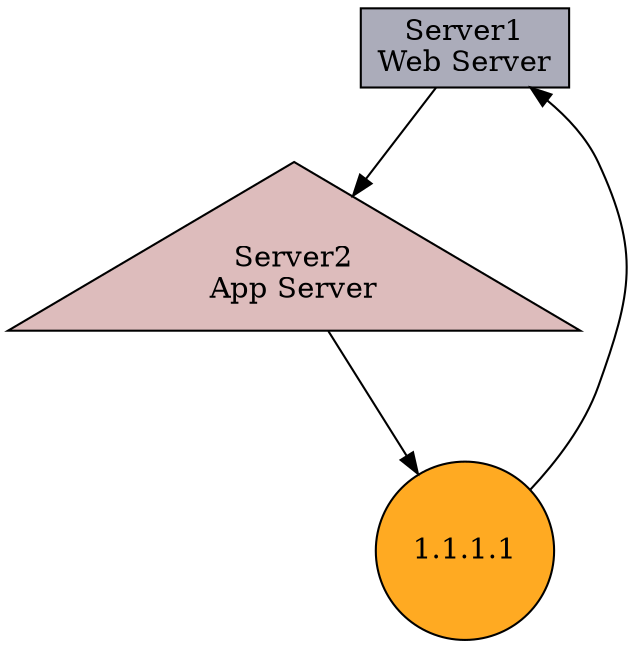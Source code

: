 digraph example3 {
Server1 -> Server2
Server2 -> Server3
Server3 -> Server1

Server1 [shape=box, label="Server1\nWeb Server", fillcolor="#ABACBA", style=filled]
Server2 [shape=triangle, label="Server2\nApp Server", fillcolor="#DDBCBC", style=filled]
Server3 [shape=circle, label="1.1.1.1", fillcolor="#FFAA22",style=filled]
}
